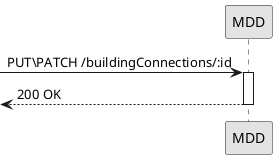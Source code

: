 @startuml
'http://plantuml.com/skinparam.html
skinparam monochrome true
skinparam packageStyle rect
skinparam shadowing false

participant MDD as route

-> route: PUT\PATCH /buildingConnections/:id
activate route
  <-- route: 200 OK
  deactivate
@enduml